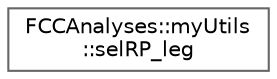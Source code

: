 digraph "Graphical Class Hierarchy"
{
 // LATEX_PDF_SIZE
  bgcolor="transparent";
  edge [fontname=Helvetica,fontsize=10,labelfontname=Helvetica,labelfontsize=10];
  node [fontname=Helvetica,fontsize=10,shape=box,height=0.2,width=0.4];
  rankdir="LR";
  Node0 [id="Node000000",label="FCCAnalyses::myUtils\l::selRP_leg",height=0.2,width=0.4,color="grey40", fillcolor="white", style="filled",URL="$structFCCAnalyses_1_1myUtils_1_1selRP__leg.html",tooltip=" "];
}
